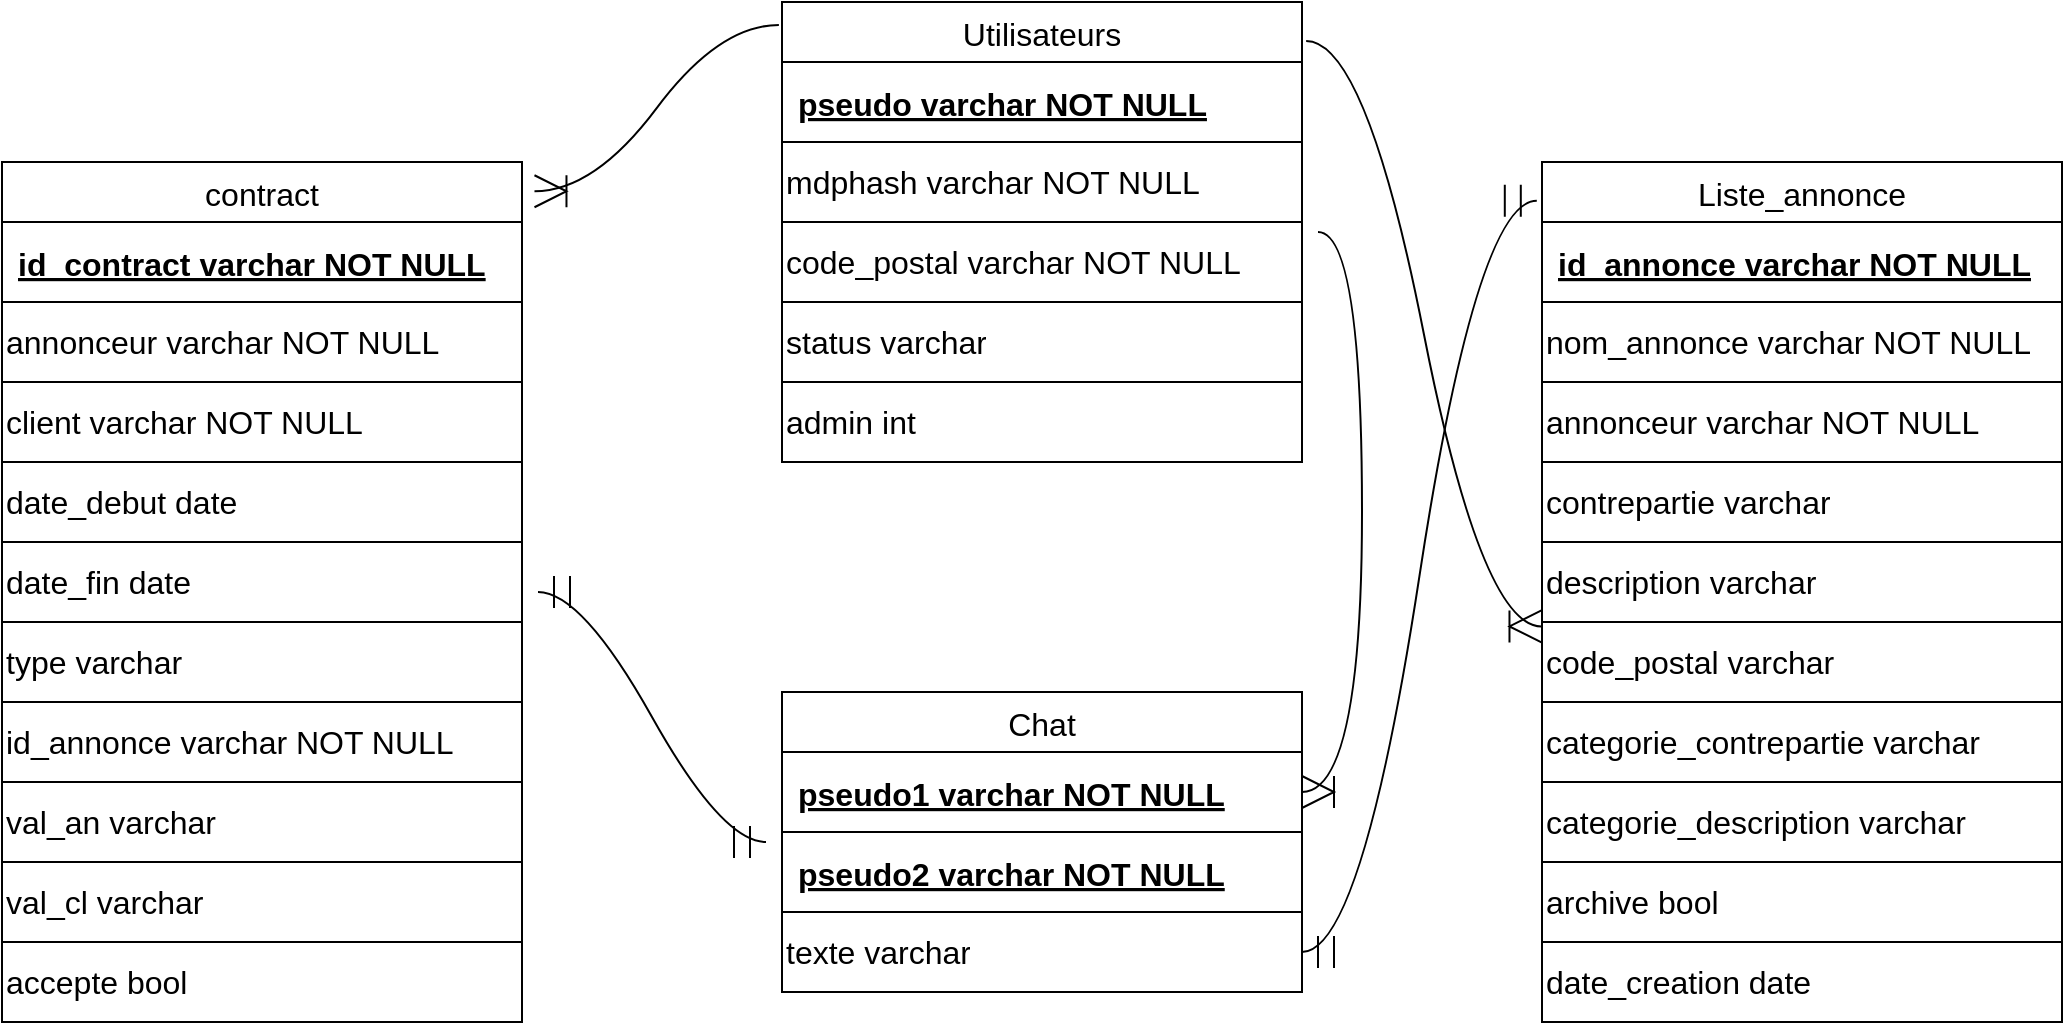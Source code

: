 <mxfile version="20.7.4" type="device"><diagram id="R2lEEEUBdFMjLlhIrx00" name="Page-1"><mxGraphModel dx="2452" dy="737" grid="1" gridSize="10" guides="1" tooltips="1" connect="1" arrows="1" fold="1" page="1" pageScale="1" pageWidth="850" pageHeight="1100" math="0" shadow="0" extFonts="Permanent Marker^https://fonts.googleapis.com/css?family=Permanent+Marker"><root><mxCell id="0"/><mxCell id="1" parent="0"/><mxCell id="XsmOUzWwAtHdCLbkkomC-74" value="Utilisateurs" style="shape=table;startSize=30;container=1;collapsible=0;childLayout=tableLayout;fontSize=16;" parent="1" vertex="1"><mxGeometry x="190" y="130" width="260" height="230" as="geometry"/></mxCell><mxCell id="XsmOUzWwAtHdCLbkkomC-75" value="" style="shape=tableRow;horizontal=0;startSize=0;swimlaneHead=0;swimlaneBody=0;top=0;left=0;bottom=0;right=0;collapsible=0;dropTarget=0;fillColor=none;points=[[0,0.5],[1,0.5]];portConstraint=eastwest;fontSize=16;" parent="XsmOUzWwAtHdCLbkkomC-74" vertex="1"><mxGeometry y="30" width="260" height="40" as="geometry"/></mxCell><mxCell id="XsmOUzWwAtHdCLbkkomC-76" value="pseudo varchar NOT NULL " style="shape=partialRectangle;overflow=hidden;connectable=0;fillColor=none;top=0;left=0;bottom=0;right=0;align=left;spacingLeft=6;fontStyle=5;fontSize=16;" parent="XsmOUzWwAtHdCLbkkomC-75" vertex="1"><mxGeometry width="260" height="40" as="geometry"><mxRectangle width="260" height="40" as="alternateBounds"/></mxGeometry></mxCell><mxCell id="XsmOUzWwAtHdCLbkkomC-77" value="" style="shape=tableRow;horizontal=0;startSize=0;swimlaneHead=0;swimlaneBody=0;top=0;left=0;bottom=0;right=0;collapsible=0;dropTarget=0;fillColor=none;points=[[0,0.5],[1,0.5]];portConstraint=eastwest;fontSize=16;" parent="XsmOUzWwAtHdCLbkkomC-74" vertex="1"><mxGeometry y="70" width="260" height="40" as="geometry"/></mxCell><mxCell id="XsmOUzWwAtHdCLbkkomC-78" value="mdphash varchar NOT NULL" style="shape=partialRectangle;html=1;whiteSpace=wrap;connectable=0;overflow=hidden;fillColor=none;top=0;left=0;bottom=0;right=0;pointerEvents=1;fontSize=16;align=left;" parent="XsmOUzWwAtHdCLbkkomC-77" vertex="1"><mxGeometry width="260" height="40" as="geometry"><mxRectangle width="260" height="40" as="alternateBounds"/></mxGeometry></mxCell><mxCell id="XsmOUzWwAtHdCLbkkomC-81" value="" style="shape=tableRow;horizontal=0;startSize=0;swimlaneHead=0;swimlaneBody=0;top=0;left=0;bottom=0;right=0;collapsible=0;dropTarget=0;fillColor=none;points=[[0,0.5],[1,0.5]];portConstraint=eastwest;fontSize=16;" parent="XsmOUzWwAtHdCLbkkomC-74" vertex="1"><mxGeometry y="110" width="260" height="40" as="geometry"/></mxCell><mxCell id="XsmOUzWwAtHdCLbkkomC-82" value="code_postal varchar NOT NULL" style="shape=partialRectangle;html=1;whiteSpace=wrap;connectable=0;overflow=hidden;fillColor=none;top=0;left=0;bottom=0;right=0;pointerEvents=1;fontSize=16;align=left;" parent="XsmOUzWwAtHdCLbkkomC-81" vertex="1"><mxGeometry width="260" height="40" as="geometry"><mxRectangle width="260" height="40" as="alternateBounds"/></mxGeometry></mxCell><mxCell id="XsmOUzWwAtHdCLbkkomC-83" value="" style="shape=tableRow;horizontal=0;startSize=0;swimlaneHead=0;swimlaneBody=0;top=0;left=0;bottom=0;right=0;collapsible=0;dropTarget=0;fillColor=none;points=[[0,0.5],[1,0.5]];portConstraint=eastwest;fontSize=16;" parent="XsmOUzWwAtHdCLbkkomC-74" vertex="1"><mxGeometry y="150" width="260" height="40" as="geometry"/></mxCell><mxCell id="XsmOUzWwAtHdCLbkkomC-84" value="status varchar" style="shape=partialRectangle;html=1;whiteSpace=wrap;connectable=0;overflow=hidden;fillColor=none;top=0;left=0;bottom=0;right=0;pointerEvents=1;fontSize=16;align=left;" parent="XsmOUzWwAtHdCLbkkomC-83" vertex="1"><mxGeometry width="260" height="40" as="geometry"><mxRectangle width="260" height="40" as="alternateBounds"/></mxGeometry></mxCell><mxCell id="XsmOUzWwAtHdCLbkkomC-85" value="" style="shape=tableRow;horizontal=0;startSize=0;swimlaneHead=0;swimlaneBody=0;top=0;left=0;bottom=0;right=0;collapsible=0;dropTarget=0;fillColor=none;points=[[0,0.5],[1,0.5]];portConstraint=eastwest;fontSize=16;" parent="XsmOUzWwAtHdCLbkkomC-74" vertex="1"><mxGeometry y="190" width="260" height="40" as="geometry"/></mxCell><mxCell id="XsmOUzWwAtHdCLbkkomC-86" value="admin int" style="shape=partialRectangle;html=1;whiteSpace=wrap;connectable=0;overflow=hidden;fillColor=none;top=0;left=0;bottom=0;right=0;pointerEvents=1;fontSize=16;align=left;" parent="XsmOUzWwAtHdCLbkkomC-85" vertex="1"><mxGeometry width="260" height="40" as="geometry"><mxRectangle width="260" height="40" as="alternateBounds"/></mxGeometry></mxCell><mxCell id="XsmOUzWwAtHdCLbkkomC-89" value="Liste_annonce" style="shape=table;startSize=30;container=1;collapsible=0;childLayout=tableLayout;fontSize=16;" parent="1" vertex="1"><mxGeometry x="570" y="210" width="260" height="430" as="geometry"/></mxCell><mxCell id="XsmOUzWwAtHdCLbkkomC-90" value="" style="shape=tableRow;horizontal=0;startSize=0;swimlaneHead=0;swimlaneBody=0;top=0;left=0;bottom=0;right=0;collapsible=0;dropTarget=0;fillColor=none;points=[[0,0.5],[1,0.5]];portConstraint=eastwest;fontSize=16;" parent="XsmOUzWwAtHdCLbkkomC-89" vertex="1"><mxGeometry y="30" width="260" height="40" as="geometry"/></mxCell><mxCell id="XsmOUzWwAtHdCLbkkomC-91" value="id_annonce varchar NOT NULL " style="shape=partialRectangle;overflow=hidden;connectable=0;fillColor=none;top=0;left=0;bottom=0;right=0;align=left;spacingLeft=6;fontStyle=5;fontSize=16;" parent="XsmOUzWwAtHdCLbkkomC-90" vertex="1"><mxGeometry width="260" height="40" as="geometry"><mxRectangle width="260" height="40" as="alternateBounds"/></mxGeometry></mxCell><mxCell id="XsmOUzWwAtHdCLbkkomC-92" value="" style="shape=tableRow;horizontal=0;startSize=0;swimlaneHead=0;swimlaneBody=0;top=0;left=0;bottom=0;right=0;collapsible=0;dropTarget=0;fillColor=none;points=[[0,0.5],[1,0.5]];portConstraint=eastwest;fontSize=16;" parent="XsmOUzWwAtHdCLbkkomC-89" vertex="1"><mxGeometry y="70" width="260" height="40" as="geometry"/></mxCell><mxCell id="XsmOUzWwAtHdCLbkkomC-93" value="nom_annonce varchar NOT NULL" style="shape=partialRectangle;html=1;whiteSpace=wrap;connectable=0;overflow=hidden;fillColor=none;top=0;left=0;bottom=0;right=0;pointerEvents=1;fontSize=16;align=left;" parent="XsmOUzWwAtHdCLbkkomC-92" vertex="1"><mxGeometry width="260" height="40" as="geometry"><mxRectangle width="260" height="40" as="alternateBounds"/></mxGeometry></mxCell><mxCell id="XsmOUzWwAtHdCLbkkomC-94" value="" style="shape=tableRow;horizontal=0;startSize=0;swimlaneHead=0;swimlaneBody=0;top=0;left=0;bottom=0;right=0;collapsible=0;dropTarget=0;fillColor=none;points=[[0,0.5],[1,0.5]];portConstraint=eastwest;fontSize=16;" parent="XsmOUzWwAtHdCLbkkomC-89" vertex="1"><mxGeometry y="110" width="260" height="40" as="geometry"/></mxCell><mxCell id="XsmOUzWwAtHdCLbkkomC-95" value="annonceur varchar NOT NULL" style="shape=partialRectangle;html=1;whiteSpace=wrap;connectable=0;overflow=hidden;fillColor=none;top=0;left=0;bottom=0;right=0;pointerEvents=1;fontSize=16;portConstraint=eastwest;align=left;" parent="XsmOUzWwAtHdCLbkkomC-94" vertex="1"><mxGeometry width="260" height="40" as="geometry"><mxRectangle width="260" height="40" as="alternateBounds"/></mxGeometry></mxCell><mxCell id="XsmOUzWwAtHdCLbkkomC-96" value="" style="shape=tableRow;horizontal=0;startSize=0;swimlaneHead=0;swimlaneBody=0;top=0;left=0;bottom=0;right=0;collapsible=0;dropTarget=0;fillColor=none;points=[[0,0.5],[1,0.5]];portConstraint=eastwest;fontSize=16;" parent="XsmOUzWwAtHdCLbkkomC-89" vertex="1"><mxGeometry y="150" width="260" height="40" as="geometry"/></mxCell><mxCell id="XsmOUzWwAtHdCLbkkomC-97" value="contrepartie varchar " style="shape=partialRectangle;html=1;whiteSpace=wrap;connectable=0;overflow=hidden;fillColor=none;top=0;left=0;bottom=0;right=0;pointerEvents=1;fontSize=16;align=left;" parent="XsmOUzWwAtHdCLbkkomC-96" vertex="1"><mxGeometry width="260" height="40" as="geometry"><mxRectangle width="260" height="40" as="alternateBounds"/></mxGeometry></mxCell><mxCell id="XsmOUzWwAtHdCLbkkomC-98" value="" style="shape=tableRow;horizontal=0;startSize=0;swimlaneHead=0;swimlaneBody=0;top=0;left=0;bottom=0;right=0;collapsible=0;dropTarget=0;fillColor=none;points=[[0,0.5],[1,0.5]];portConstraint=eastwest;fontSize=16;" parent="XsmOUzWwAtHdCLbkkomC-89" vertex="1"><mxGeometry y="190" width="260" height="40" as="geometry"/></mxCell><mxCell id="XsmOUzWwAtHdCLbkkomC-99" value="description varchar" style="shape=partialRectangle;html=1;whiteSpace=wrap;connectable=0;overflow=hidden;fillColor=none;top=0;left=0;bottom=0;right=0;pointerEvents=1;fontSize=16;align=left;" parent="XsmOUzWwAtHdCLbkkomC-98" vertex="1"><mxGeometry width="260" height="40" as="geometry"><mxRectangle width="260" height="40" as="alternateBounds"/></mxGeometry></mxCell><mxCell id="XsmOUzWwAtHdCLbkkomC-100" value="" style="shape=tableRow;horizontal=0;startSize=0;swimlaneHead=0;swimlaneBody=0;top=0;left=0;bottom=0;right=0;collapsible=0;dropTarget=0;fillColor=none;points=[[0,0.5],[1,0.5]];portConstraint=eastwest;fontSize=16;" parent="XsmOUzWwAtHdCLbkkomC-89" vertex="1"><mxGeometry y="230" width="260" height="40" as="geometry"/></mxCell><mxCell id="XsmOUzWwAtHdCLbkkomC-101" value="code_postal varchar" style="shape=partialRectangle;html=1;whiteSpace=wrap;connectable=0;overflow=hidden;fillColor=none;top=0;left=0;bottom=0;right=0;pointerEvents=1;fontSize=16;align=left;" parent="XsmOUzWwAtHdCLbkkomC-100" vertex="1"><mxGeometry width="260" height="40" as="geometry"><mxRectangle width="260" height="40" as="alternateBounds"/></mxGeometry></mxCell><mxCell id="XsmOUzWwAtHdCLbkkomC-102" style="shape=tableRow;horizontal=0;startSize=0;swimlaneHead=0;swimlaneBody=0;top=0;left=0;bottom=0;right=0;collapsible=0;dropTarget=0;fillColor=none;points=[[0,0.5],[1,0.5]];portConstraint=eastwest;fontSize=16;" parent="XsmOUzWwAtHdCLbkkomC-89" vertex="1"><mxGeometry y="270" width="260" height="40" as="geometry"/></mxCell><mxCell id="XsmOUzWwAtHdCLbkkomC-103" value="categorie_contrepartie varchar" style="shape=partialRectangle;html=1;whiteSpace=wrap;connectable=0;overflow=hidden;fillColor=none;top=0;left=0;bottom=0;right=0;pointerEvents=1;fontSize=16;align=left;" parent="XsmOUzWwAtHdCLbkkomC-102" vertex="1"><mxGeometry width="260" height="40" as="geometry"><mxRectangle width="260" height="40" as="alternateBounds"/></mxGeometry></mxCell><mxCell id="JwdsQNo7ngJ9D54eIEEM-1" style="shape=tableRow;horizontal=0;startSize=0;swimlaneHead=0;swimlaneBody=0;top=0;left=0;bottom=0;right=0;collapsible=0;dropTarget=0;fillColor=none;points=[[0,0.5],[1,0.5]];portConstraint=eastwest;fontSize=16;" parent="XsmOUzWwAtHdCLbkkomC-89" vertex="1"><mxGeometry y="310" width="260" height="40" as="geometry"/></mxCell><mxCell id="JwdsQNo7ngJ9D54eIEEM-2" value="categorie_description varchar" style="shape=partialRectangle;html=1;whiteSpace=wrap;connectable=0;overflow=hidden;fillColor=none;top=0;left=0;bottom=0;right=0;pointerEvents=1;fontSize=16;align=left;" parent="JwdsQNo7ngJ9D54eIEEM-1" vertex="1"><mxGeometry width="260" height="40" as="geometry"><mxRectangle width="260" height="40" as="alternateBounds"/></mxGeometry></mxCell><mxCell id="XsmOUzWwAtHdCLbkkomC-104" style="shape=tableRow;horizontal=0;startSize=0;swimlaneHead=0;swimlaneBody=0;top=0;left=0;bottom=0;right=0;collapsible=0;dropTarget=0;fillColor=none;points=[[0,0.5],[1,0.5]];portConstraint=eastwest;fontSize=16;" parent="XsmOUzWwAtHdCLbkkomC-89" vertex="1"><mxGeometry y="350" width="260" height="40" as="geometry"/></mxCell><mxCell id="XsmOUzWwAtHdCLbkkomC-105" value="archive bool" style="shape=partialRectangle;html=1;whiteSpace=wrap;connectable=0;overflow=hidden;fillColor=none;top=0;left=0;bottom=0;right=0;pointerEvents=1;fontSize=16;align=left;" parent="XsmOUzWwAtHdCLbkkomC-104" vertex="1"><mxGeometry width="260" height="40" as="geometry"><mxRectangle width="260" height="40" as="alternateBounds"/></mxGeometry></mxCell><mxCell id="KvuMcDvZEbWyco7gdqyk-1" style="shape=tableRow;horizontal=0;startSize=0;swimlaneHead=0;swimlaneBody=0;top=0;left=0;bottom=0;right=0;collapsible=0;dropTarget=0;fillColor=none;points=[[0,0.5],[1,0.5]];portConstraint=eastwest;fontSize=16;" parent="XsmOUzWwAtHdCLbkkomC-89" vertex="1"><mxGeometry y="390" width="260" height="40" as="geometry"/></mxCell><mxCell id="KvuMcDvZEbWyco7gdqyk-2" value="date_creation date" style="shape=partialRectangle;html=1;whiteSpace=wrap;connectable=0;overflow=hidden;fillColor=none;top=0;left=0;bottom=0;right=0;pointerEvents=1;fontSize=16;align=left;" parent="KvuMcDvZEbWyco7gdqyk-1" vertex="1"><mxGeometry width="260" height="40" as="geometry"><mxRectangle width="260" height="40" as="alternateBounds"/></mxGeometry></mxCell><mxCell id="XsmOUzWwAtHdCLbkkomC-106" value="Chat" style="shape=table;startSize=30;container=1;collapsible=0;childLayout=tableLayout;fontSize=16;" parent="1" vertex="1"><mxGeometry x="190" y="475" width="260" height="150" as="geometry"/></mxCell><mxCell id="XsmOUzWwAtHdCLbkkomC-107" value="" style="shape=tableRow;horizontal=0;startSize=0;swimlaneHead=0;swimlaneBody=0;top=0;left=0;bottom=0;right=0;collapsible=0;dropTarget=0;fillColor=none;points=[[0,0.5],[1,0.5]];portConstraint=eastwest;fontSize=16;" parent="XsmOUzWwAtHdCLbkkomC-106" vertex="1"><mxGeometry y="30" width="260" height="40" as="geometry"/></mxCell><mxCell id="XsmOUzWwAtHdCLbkkomC-108" value="pseudo1 varchar NOT NULL " style="shape=partialRectangle;overflow=hidden;connectable=0;fillColor=none;top=0;left=0;bottom=0;right=0;align=left;spacingLeft=6;fontStyle=5;fontSize=16;" parent="XsmOUzWwAtHdCLbkkomC-107" vertex="1"><mxGeometry width="260" height="40" as="geometry"><mxRectangle width="260" height="40" as="alternateBounds"/></mxGeometry></mxCell><mxCell id="XsmOUzWwAtHdCLbkkomC-119" style="shape=tableRow;horizontal=0;startSize=0;swimlaneHead=0;swimlaneBody=0;top=0;left=0;bottom=0;right=0;collapsible=0;dropTarget=0;fillColor=none;points=[[0,0.5],[1,0.5]];portConstraint=eastwest;fontSize=16;" parent="XsmOUzWwAtHdCLbkkomC-106" vertex="1"><mxGeometry y="70" width="260" height="40" as="geometry"/></mxCell><mxCell id="XsmOUzWwAtHdCLbkkomC-120" value="pseudo2 varchar NOT NULL" style="shape=partialRectangle;overflow=hidden;connectable=0;fillColor=none;top=0;left=0;bottom=0;right=0;align=left;spacingLeft=6;fontStyle=5;fontSize=16;" parent="XsmOUzWwAtHdCLbkkomC-119" vertex="1"><mxGeometry width="260" height="40" as="geometry"><mxRectangle width="260" height="40" as="alternateBounds"/></mxGeometry></mxCell><mxCell id="XsmOUzWwAtHdCLbkkomC-109" value="" style="shape=tableRow;horizontal=0;startSize=0;swimlaneHead=0;swimlaneBody=0;top=0;left=0;bottom=0;right=0;collapsible=0;dropTarget=0;fillColor=none;points=[[0,0.5],[1,0.5]];portConstraint=eastwest;fontSize=16;" parent="XsmOUzWwAtHdCLbkkomC-106" vertex="1"><mxGeometry y="110" width="260" height="40" as="geometry"/></mxCell><mxCell id="XsmOUzWwAtHdCLbkkomC-110" value="texte varchar" style="shape=partialRectangle;html=1;whiteSpace=wrap;connectable=0;overflow=hidden;fillColor=none;top=0;left=0;bottom=0;right=0;pointerEvents=1;fontSize=16;align=left;" parent="XsmOUzWwAtHdCLbkkomC-109" vertex="1"><mxGeometry width="260" height="40" as="geometry"><mxRectangle width="260" height="40" as="alternateBounds"/></mxGeometry></mxCell><mxCell id="XsmOUzWwAtHdCLbkkomC-122" value="contract" style="shape=table;startSize=30;container=1;collapsible=0;childLayout=tableLayout;fontSize=16;" parent="1" vertex="1"><mxGeometry x="-200" y="210" width="260" height="430" as="geometry"/></mxCell><mxCell id="XsmOUzWwAtHdCLbkkomC-123" value="" style="shape=tableRow;horizontal=0;startSize=0;swimlaneHead=0;swimlaneBody=0;top=0;left=0;bottom=0;right=0;collapsible=0;dropTarget=0;fillColor=none;points=[[0,0.5],[1,0.5]];portConstraint=eastwest;fontSize=16;" parent="XsmOUzWwAtHdCLbkkomC-122" vertex="1"><mxGeometry y="30" width="260" height="40" as="geometry"/></mxCell><mxCell id="XsmOUzWwAtHdCLbkkomC-124" value="id_contract varchar NOT NULL " style="shape=partialRectangle;overflow=hidden;connectable=0;fillColor=none;top=0;left=0;bottom=0;right=0;align=left;spacingLeft=6;fontStyle=5;fontSize=16;" parent="XsmOUzWwAtHdCLbkkomC-123" vertex="1"><mxGeometry width="260" height="40" as="geometry"><mxRectangle width="260" height="40" as="alternateBounds"/></mxGeometry></mxCell><mxCell id="XsmOUzWwAtHdCLbkkomC-125" value="" style="shape=tableRow;horizontal=0;startSize=0;swimlaneHead=0;swimlaneBody=0;top=0;left=0;bottom=0;right=0;collapsible=0;dropTarget=0;fillColor=none;points=[[0,0.5],[1,0.5]];portConstraint=eastwest;fontSize=16;" parent="XsmOUzWwAtHdCLbkkomC-122" vertex="1"><mxGeometry y="70" width="260" height="40" as="geometry"/></mxCell><mxCell id="XsmOUzWwAtHdCLbkkomC-126" value="annonceur varchar NOT NULL" style="shape=partialRectangle;html=1;whiteSpace=wrap;connectable=0;overflow=hidden;fillColor=none;top=0;left=0;bottom=0;right=0;pointerEvents=1;fontSize=16;align=left;" parent="XsmOUzWwAtHdCLbkkomC-125" vertex="1"><mxGeometry width="260" height="40" as="geometry"><mxRectangle width="260" height="40" as="alternateBounds"/></mxGeometry></mxCell><mxCell id="XsmOUzWwAtHdCLbkkomC-127" value="" style="shape=tableRow;horizontal=0;startSize=0;swimlaneHead=0;swimlaneBody=0;top=0;left=0;bottom=0;right=0;collapsible=0;dropTarget=0;fillColor=none;points=[[0,0.5],[1,0.5]];portConstraint=eastwest;fontSize=16;" parent="XsmOUzWwAtHdCLbkkomC-122" vertex="1"><mxGeometry y="110" width="260" height="40" as="geometry"/></mxCell><mxCell id="XsmOUzWwAtHdCLbkkomC-128" value="client varchar NOT NULL" style="shape=partialRectangle;html=1;whiteSpace=wrap;connectable=0;overflow=hidden;fillColor=none;top=0;left=0;bottom=0;right=0;pointerEvents=1;fontSize=16;portConstraint=eastwest;align=left;" parent="XsmOUzWwAtHdCLbkkomC-127" vertex="1"><mxGeometry width="260" height="40" as="geometry"><mxRectangle width="260" height="40" as="alternateBounds"/></mxGeometry></mxCell><mxCell id="XsmOUzWwAtHdCLbkkomC-129" value="" style="shape=tableRow;horizontal=0;startSize=0;swimlaneHead=0;swimlaneBody=0;top=0;left=0;bottom=0;right=0;collapsible=0;dropTarget=0;fillColor=none;points=[[0,0.5],[1,0.5]];portConstraint=eastwest;fontSize=16;" parent="XsmOUzWwAtHdCLbkkomC-122" vertex="1"><mxGeometry y="150" width="260" height="40" as="geometry"/></mxCell><mxCell id="XsmOUzWwAtHdCLbkkomC-130" value="date_debut date" style="shape=partialRectangle;html=1;whiteSpace=wrap;connectable=0;overflow=hidden;fillColor=none;top=0;left=0;bottom=0;right=0;pointerEvents=1;fontSize=16;align=left;" parent="XsmOUzWwAtHdCLbkkomC-129" vertex="1"><mxGeometry width="260" height="40" as="geometry"><mxRectangle width="260" height="40" as="alternateBounds"/></mxGeometry></mxCell><mxCell id="XsmOUzWwAtHdCLbkkomC-131" value="" style="shape=tableRow;horizontal=0;startSize=0;swimlaneHead=0;swimlaneBody=0;top=0;left=0;bottom=0;right=0;collapsible=0;dropTarget=0;fillColor=none;points=[[0,0.5],[1,0.5]];portConstraint=eastwest;fontSize=16;" parent="XsmOUzWwAtHdCLbkkomC-122" vertex="1"><mxGeometry y="190" width="260" height="40" as="geometry"/></mxCell><mxCell id="XsmOUzWwAtHdCLbkkomC-132" value="date_fin date" style="shape=partialRectangle;html=1;whiteSpace=wrap;connectable=0;overflow=hidden;fillColor=none;top=0;left=0;bottom=0;right=0;pointerEvents=1;fontSize=16;align=left;" parent="XsmOUzWwAtHdCLbkkomC-131" vertex="1"><mxGeometry width="260" height="40" as="geometry"><mxRectangle width="260" height="40" as="alternateBounds"/></mxGeometry></mxCell><mxCell id="XsmOUzWwAtHdCLbkkomC-133" value="" style="shape=tableRow;horizontal=0;startSize=0;swimlaneHead=0;swimlaneBody=0;top=0;left=0;bottom=0;right=0;collapsible=0;dropTarget=0;fillColor=none;points=[[0,0.5],[1,0.5]];portConstraint=eastwest;fontSize=16;" parent="XsmOUzWwAtHdCLbkkomC-122" vertex="1"><mxGeometry y="230" width="260" height="40" as="geometry"/></mxCell><mxCell id="XsmOUzWwAtHdCLbkkomC-134" value="type varchar" style="shape=partialRectangle;html=1;whiteSpace=wrap;connectable=0;overflow=hidden;fillColor=none;top=0;left=0;bottom=0;right=0;pointerEvents=1;fontSize=16;align=left;" parent="XsmOUzWwAtHdCLbkkomC-133" vertex="1"><mxGeometry width="260" height="40" as="geometry"><mxRectangle width="260" height="40" as="alternateBounds"/></mxGeometry></mxCell><mxCell id="XsmOUzWwAtHdCLbkkomC-135" style="shape=tableRow;horizontal=0;startSize=0;swimlaneHead=0;swimlaneBody=0;top=0;left=0;bottom=0;right=0;collapsible=0;dropTarget=0;fillColor=none;points=[[0,0.5],[1,0.5]];portConstraint=eastwest;fontSize=16;" parent="XsmOUzWwAtHdCLbkkomC-122" vertex="1"><mxGeometry y="270" width="260" height="40" as="geometry"/></mxCell><mxCell id="XsmOUzWwAtHdCLbkkomC-136" value="id_annonce varchar NOT NULL" style="shape=partialRectangle;html=1;whiteSpace=wrap;connectable=0;overflow=hidden;fillColor=none;top=0;left=0;bottom=0;right=0;pointerEvents=1;fontSize=16;align=left;" parent="XsmOUzWwAtHdCLbkkomC-135" vertex="1"><mxGeometry width="260" height="40" as="geometry"><mxRectangle width="260" height="40" as="alternateBounds"/></mxGeometry></mxCell><mxCell id="XsmOUzWwAtHdCLbkkomC-137" style="shape=tableRow;horizontal=0;startSize=0;swimlaneHead=0;swimlaneBody=0;top=0;left=0;bottom=0;right=0;collapsible=0;dropTarget=0;fillColor=none;points=[[0,0.5],[1,0.5]];portConstraint=eastwest;fontSize=16;" parent="XsmOUzWwAtHdCLbkkomC-122" vertex="1"><mxGeometry y="310" width="260" height="40" as="geometry"/></mxCell><mxCell id="XsmOUzWwAtHdCLbkkomC-138" value="val_an varchar" style="shape=partialRectangle;html=1;whiteSpace=wrap;connectable=0;overflow=hidden;fillColor=none;top=0;left=0;bottom=0;right=0;pointerEvents=1;fontSize=16;align=left;" parent="XsmOUzWwAtHdCLbkkomC-137" vertex="1"><mxGeometry width="260" height="40" as="geometry"><mxRectangle width="260" height="40" as="alternateBounds"/></mxGeometry></mxCell><mxCell id="XsmOUzWwAtHdCLbkkomC-139" style="shape=tableRow;horizontal=0;startSize=0;swimlaneHead=0;swimlaneBody=0;top=0;left=0;bottom=0;right=0;collapsible=0;dropTarget=0;fillColor=none;points=[[0,0.5],[1,0.5]];portConstraint=eastwest;fontSize=16;" parent="XsmOUzWwAtHdCLbkkomC-122" vertex="1"><mxGeometry y="350" width="260" height="40" as="geometry"/></mxCell><mxCell id="XsmOUzWwAtHdCLbkkomC-140" value="val_cl varchar" style="shape=partialRectangle;html=1;whiteSpace=wrap;connectable=0;overflow=hidden;fillColor=none;top=0;left=0;bottom=0;right=0;pointerEvents=1;fontSize=16;align=left;" parent="XsmOUzWwAtHdCLbkkomC-139" vertex="1"><mxGeometry width="260" height="40" as="geometry"><mxRectangle width="260" height="40" as="alternateBounds"/></mxGeometry></mxCell><mxCell id="YqNRZTD2myDyjKQOIxnX-1" style="shape=tableRow;horizontal=0;startSize=0;swimlaneHead=0;swimlaneBody=0;top=0;left=0;bottom=0;right=0;collapsible=0;dropTarget=0;fillColor=none;points=[[0,0.5],[1,0.5]];portConstraint=eastwest;fontSize=16;" vertex="1" parent="XsmOUzWwAtHdCLbkkomC-122"><mxGeometry y="390" width="260" height="40" as="geometry"/></mxCell><mxCell id="YqNRZTD2myDyjKQOIxnX-2" value="accepte bool" style="shape=partialRectangle;html=1;whiteSpace=wrap;connectable=0;overflow=hidden;fillColor=none;top=0;left=0;bottom=0;right=0;pointerEvents=1;fontSize=16;align=left;" vertex="1" parent="YqNRZTD2myDyjKQOIxnX-1"><mxGeometry width="260" height="40" as="geometry"><mxRectangle width="260" height="40" as="alternateBounds"/></mxGeometry></mxCell><mxCell id="XsmOUzWwAtHdCLbkkomC-145" value="" style="edgeStyle=entityRelationEdgeStyle;fontSize=12;html=1;endArrow=ERmandOne;startArrow=ERmandOne;rounded=0;startSize=14;endSize=14;sourcePerimeterSpacing=8;targetPerimeterSpacing=8;curved=1;" parent="1" source="XsmOUzWwAtHdCLbkkomC-122" target="XsmOUzWwAtHdCLbkkomC-106" edge="1"><mxGeometry width="100" height="100" relative="1" as="geometry"><mxPoint x="530" y="550" as="sourcePoint"/><mxPoint x="630" y="450" as="targetPoint"/></mxGeometry></mxCell><mxCell id="XsmOUzWwAtHdCLbkkomC-146" value="" style="edgeStyle=entityRelationEdgeStyle;fontSize=12;html=1;endArrow=ERoneToMany;rounded=0;startSize=14;endSize=14;sourcePerimeterSpacing=8;targetPerimeterSpacing=8;curved=1;exitX=-0.006;exitY=0.05;exitDx=0;exitDy=0;exitPerimeter=0;entryX=1.024;entryY=0.034;entryDx=0;entryDy=0;entryPerimeter=0;" parent="1" source="XsmOUzWwAtHdCLbkkomC-74" target="XsmOUzWwAtHdCLbkkomC-122" edge="1"><mxGeometry width="100" height="100" relative="1" as="geometry"><mxPoint x="530" y="550" as="sourcePoint"/><mxPoint x="110" y="340" as="targetPoint"/></mxGeometry></mxCell><mxCell id="XsmOUzWwAtHdCLbkkomC-147" value="" style="edgeStyle=entityRelationEdgeStyle;fontSize=12;html=1;endArrow=ERoneToMany;rounded=0;startSize=14;endSize=14;sourcePerimeterSpacing=8;targetPerimeterSpacing=8;curved=1;entryX=1;entryY=0.5;entryDx=0;entryDy=0;" parent="1" source="XsmOUzWwAtHdCLbkkomC-74" target="XsmOUzWwAtHdCLbkkomC-107" edge="1"><mxGeometry width="100" height="100" relative="1" as="geometry"><mxPoint x="530" y="550" as="sourcePoint"/><mxPoint x="460" y="490" as="targetPoint"/></mxGeometry></mxCell><mxCell id="XsmOUzWwAtHdCLbkkomC-148" value="" style="edgeStyle=entityRelationEdgeStyle;fontSize=12;html=1;endArrow=ERmandOne;startArrow=ERmandOne;rounded=0;startSize=14;endSize=14;sourcePerimeterSpacing=8;targetPerimeterSpacing=8;curved=1;entryX=-0.01;entryY=0.045;entryDx=0;entryDy=0;entryPerimeter=0;exitX=1;exitY=0.5;exitDx=0;exitDy=0;" parent="1" source="XsmOUzWwAtHdCLbkkomC-109" target="XsmOUzWwAtHdCLbkkomC-89" edge="1"><mxGeometry width="100" height="100" relative="1" as="geometry"><mxPoint x="530" y="550" as="sourcePoint"/><mxPoint x="630" y="450" as="targetPoint"/></mxGeometry></mxCell><mxCell id="XsmOUzWwAtHdCLbkkomC-149" value="" style="edgeStyle=entityRelationEdgeStyle;fontSize=12;html=1;endArrow=ERoneToMany;rounded=0;startSize=14;endSize=14;sourcePerimeterSpacing=8;targetPerimeterSpacing=8;curved=1;exitX=1.008;exitY=0.085;exitDx=0;exitDy=0;exitPerimeter=0;entryX=-0.001;entryY=0.056;entryDx=0;entryDy=0;entryPerimeter=0;" parent="1" source="XsmOUzWwAtHdCLbkkomC-74" target="XsmOUzWwAtHdCLbkkomC-100" edge="1"><mxGeometry width="100" height="100" relative="1" as="geometry"><mxPoint x="530" y="550" as="sourcePoint"/><mxPoint x="630" y="450" as="targetPoint"/></mxGeometry></mxCell></root></mxGraphModel></diagram></mxfile>